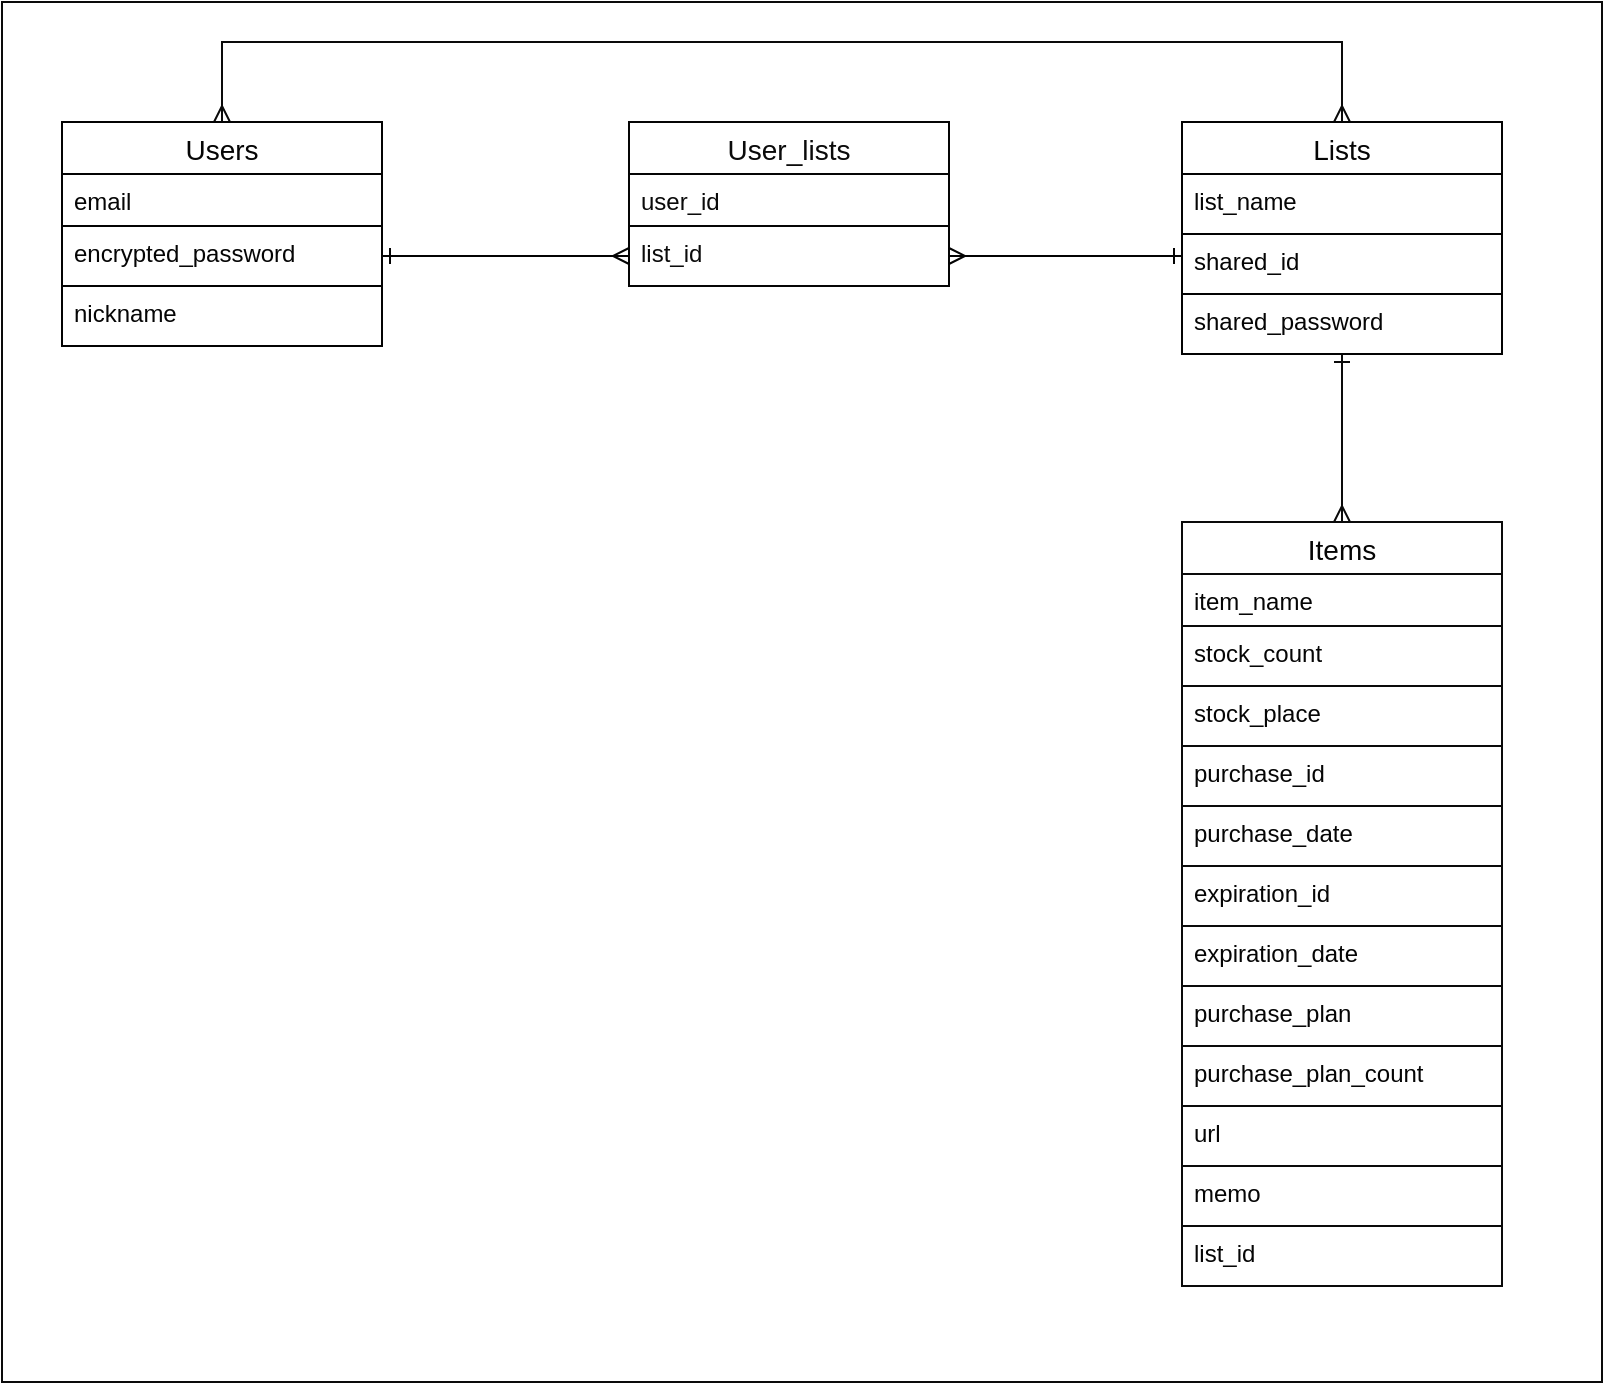 <mxfile>
    <diagram id="NBD6CDwffZ3AMFMjsEvR" name="ページ1">
        <mxGraphModel dx="766" dy="1836" grid="1" gridSize="10" guides="1" tooltips="1" connect="1" arrows="1" fold="1" page="1" pageScale="1" pageWidth="827" pageHeight="1169" background="#ffffff" math="0" shadow="0">
            <root>
                <mxCell id="0"/>
                <mxCell id="1" parent="0"/>
                <mxCell id="40" value="" style="rounded=0;whiteSpace=wrap;html=1;labelBackgroundColor=none;strokeColor=#0A0A0A;fontColor=#050505;fillColor=#FFFFFF;" vertex="1" parent="1">
                    <mxGeometry x="20" y="-10" width="800" height="690" as="geometry"/>
                </mxCell>
                <mxCell id="17" style="edgeStyle=orthogonalEdgeStyle;html=1;exitX=0.5;exitY=0;exitDx=0;exitDy=0;entryX=0.5;entryY=0;entryDx=0;entryDy=0;startArrow=ERmany;startFill=0;endArrow=ERmany;endFill=0;rounded=0;strokeColor=#0A0A0A;" parent="1" source="2" target="6" edge="1">
                    <mxGeometry relative="1" as="geometry">
                        <Array as="points">
                            <mxPoint x="180" y="10"/>
                            <mxPoint x="530" y="10"/>
                        </Array>
                    </mxGeometry>
                </mxCell>
                <mxCell id="2" value="Users" style="swimlane;fontStyle=0;childLayout=stackLayout;horizontal=1;startSize=26;horizontalStack=0;resizeParent=1;resizeParentMax=0;resizeLast=0;collapsible=1;marginBottom=0;align=center;fontSize=14;fillColor=#FFFFFF;strokeColor=#030303;fontColor=#050505;" parent="1" vertex="1">
                    <mxGeometry x="50" y="50" width="160" height="112" as="geometry"/>
                </mxCell>
                <mxCell id="4" value="email" style="text;strokeColor=#030303;fillColor=#FFFFFF;spacingLeft=4;spacingRight=4;overflow=hidden;rotatable=0;points=[[0,0.5],[1,0.5]];portConstraint=eastwest;fontSize=12;fontColor=#050505;" parent="2" vertex="1">
                    <mxGeometry y="26" width="160" height="26" as="geometry"/>
                </mxCell>
                <mxCell id="5" value="encrypted_password" style="text;strokeColor=#030303;fillColor=#FFFFFF;spacingLeft=4;spacingRight=4;overflow=hidden;rotatable=0;points=[[0,0.5],[1,0.5]];portConstraint=eastwest;fontSize=12;fontColor=#050505;" parent="2" vertex="1">
                    <mxGeometry y="52" width="160" height="30" as="geometry"/>
                </mxCell>
                <mxCell id="3" value="nickname" style="text;strokeColor=#030303;fillColor=#FFFFFF;spacingLeft=4;spacingRight=4;overflow=hidden;rotatable=0;points=[[0,0.5],[1,0.5]];portConstraint=eastwest;fontSize=12;fontColor=#050505;" parent="2" vertex="1">
                    <mxGeometry y="82" width="160" height="30" as="geometry"/>
                </mxCell>
                <mxCell id="26" style="rounded=0;html=1;entryX=0.5;entryY=0;entryDx=0;entryDy=0;startArrow=ERone;startFill=0;endArrow=ERmany;endFill=0;strokeColor=#0A0A0A;fontColor=#050505;labelBackgroundColor=none;" parent="1" source="38" target="12" edge="1">
                    <mxGeometry relative="1" as="geometry">
                        <mxPoint x="690" y="170" as="sourcePoint"/>
                    </mxGeometry>
                </mxCell>
                <mxCell id="6" value="Lists" style="swimlane;fontStyle=0;childLayout=stackLayout;horizontal=1;startSize=26;horizontalStack=0;resizeParent=1;resizeParentMax=0;resizeLast=0;collapsible=1;marginBottom=0;align=center;fontSize=14;strokeColor=#030303;fontColor=#050505;labelBackgroundColor=none;fillColor=#FFFFFF;" parent="1" vertex="1">
                    <mxGeometry x="610" y="50" width="160" height="86" as="geometry"/>
                </mxCell>
                <mxCell id="8" value="list_name" style="text;strokeColor=#030303;fillColor=#FFFFFF;spacingLeft=4;spacingRight=4;overflow=hidden;rotatable=0;points=[[0,0.5],[1,0.5]];portConstraint=eastwest;fontSize=12;fontColor=#050505;labelBackgroundColor=none;" parent="6" vertex="1">
                    <mxGeometry y="26" width="160" height="30" as="geometry"/>
                </mxCell>
                <mxCell id="9" value="shared_id" style="text;strokeColor=#030303;fillColor=#FFFFFF;spacingLeft=4;spacingRight=4;overflow=hidden;rotatable=0;points=[[0,0.5],[1,0.5]];portConstraint=eastwest;fontSize=12;fontColor=#050505;labelBackgroundColor=none;" parent="6" vertex="1">
                    <mxGeometry y="56" width="160" height="30" as="geometry"/>
                </mxCell>
                <mxCell id="12" value="Items" style="swimlane;fontStyle=0;childLayout=stackLayout;horizontal=1;startSize=26;horizontalStack=0;resizeParent=1;resizeParentMax=0;resizeLast=0;collapsible=1;marginBottom=0;align=center;fontSize=14;strokeColor=#0A0A0A;fontColor=#050505;labelBackgroundColor=none;fillColor=#FFFFFF;" parent="1" vertex="1">
                    <mxGeometry x="610" y="250" width="160" height="112" as="geometry"/>
                </mxCell>
                <mxCell id="13" value="item_name" style="text;strokeColor=#0A0A0A;fillColor=#FFFFFF;spacingLeft=4;spacingRight=4;overflow=hidden;rotatable=0;points=[[0,0.5],[1,0.5]];portConstraint=eastwest;fontSize=12;fontColor=#050505;labelBackgroundColor=none;" parent="12" vertex="1">
                    <mxGeometry y="26" width="160" height="26" as="geometry"/>
                </mxCell>
                <mxCell id="14" value="stock_count" style="text;strokeColor=#0A0A0A;fillColor=#FFFFFF;spacingLeft=4;spacingRight=4;overflow=hidden;rotatable=0;points=[[0,0.5],[1,0.5]];portConstraint=eastwest;fontSize=12;fontColor=#050505;labelBackgroundColor=none;" parent="12" vertex="1">
                    <mxGeometry y="52" width="160" height="30" as="geometry"/>
                </mxCell>
                <mxCell id="15" value="stock_place" style="text;strokeColor=#0A0A0A;fillColor=#FFFFFF;spacingLeft=4;spacingRight=4;overflow=hidden;rotatable=0;points=[[0,0.5],[1,0.5]];portConstraint=eastwest;fontSize=12;fontColor=#050505;labelBackgroundColor=none;" parent="12" vertex="1">
                    <mxGeometry y="82" width="160" height="30" as="geometry"/>
                </mxCell>
                <mxCell id="19" value="User_lists" style="swimlane;fontStyle=0;childLayout=stackLayout;horizontal=1;startSize=26;horizontalStack=0;resizeParent=1;resizeParentMax=0;resizeLast=0;collapsible=1;marginBottom=0;align=center;fontSize=14;strokeColor=#050505;fillColor=#FFFFFF;fontColor=#0A0A0A;" parent="1" vertex="1">
                    <mxGeometry x="333.5" y="50" width="160" height="82" as="geometry"/>
                </mxCell>
                <mxCell id="20" value="user_id" style="text;strokeColor=#050505;fillColor=#FFFFFF;spacingLeft=4;spacingRight=4;overflow=hidden;rotatable=0;points=[[0,0.5],[1,0.5]];portConstraint=eastwest;fontSize=12;fontColor=#0A0A0A;" parent="19" vertex="1">
                    <mxGeometry y="26" width="160" height="26" as="geometry"/>
                </mxCell>
                <mxCell id="21" value="list_id" style="text;strokeColor=#050505;fillColor=#FFFFFF;spacingLeft=4;spacingRight=4;overflow=hidden;rotatable=0;points=[[0,0.5],[1,0.5]];portConstraint=eastwest;fontSize=12;fontColor=#0A0A0A;" parent="19" vertex="1">
                    <mxGeometry y="52" width="160" height="30" as="geometry"/>
                </mxCell>
                <mxCell id="23" style="edgeStyle=orthogonalEdgeStyle;rounded=0;html=1;exitX=1;exitY=0.5;exitDx=0;exitDy=0;entryX=0;entryY=0.5;entryDx=0;entryDy=0;startArrow=ERone;startFill=0;endArrow=ERmany;endFill=0;fontColor=#050505;strokeColor=#030303;" parent="1" source="5" target="21" edge="1">
                    <mxGeometry relative="1" as="geometry"/>
                </mxCell>
                <mxCell id="24" style="rounded=0;html=1;entryX=1;entryY=0.5;entryDx=0;entryDy=0;startArrow=ERone;startFill=0;endArrow=ERmany;endFill=0;strokeColor=#030303;fontColor=#050505;labelBackgroundColor=none;" parent="1" target="21" edge="1">
                    <mxGeometry relative="1" as="geometry">
                        <mxPoint x="610" y="117" as="sourcePoint"/>
                        <mxPoint x="343.5" y="127" as="targetPoint"/>
                    </mxGeometry>
                </mxCell>
                <mxCell id="27" value="purchase_date" style="text;strokeColor=#0A0A0A;fillColor=#FFFFFF;spacingLeft=4;spacingRight=4;overflow=hidden;rotatable=0;points=[[0,0.5],[1,0.5]];portConstraint=eastwest;fontSize=12;fontColor=#050505;labelBackgroundColor=none;" parent="1" vertex="1">
                    <mxGeometry x="610" y="392" width="160" height="30" as="geometry"/>
                </mxCell>
                <mxCell id="28" value="expiration_id" style="text;strokeColor=#0A0A0A;fillColor=#FFFFFF;spacingLeft=4;spacingRight=4;overflow=hidden;rotatable=0;points=[[0,0.5],[1,0.5]];portConstraint=eastwest;fontSize=12;fontColor=#050505;labelBackgroundColor=none;" parent="1" vertex="1">
                    <mxGeometry x="610" y="422" width="160" height="30" as="geometry"/>
                </mxCell>
                <mxCell id="29" value="purchase_plan" style="text;strokeColor=#0A0A0A;fillColor=#FFFFFF;spacingLeft=4;spacingRight=4;overflow=hidden;rotatable=0;points=[[0,0.5],[1,0.5]];portConstraint=eastwest;fontSize=12;fontColor=#050505;labelBackgroundColor=none;" parent="1" vertex="1">
                    <mxGeometry x="610" y="482" width="160" height="30" as="geometry"/>
                </mxCell>
                <mxCell id="30" value="purchase_plan_count" style="text;strokeColor=#0A0A0A;fillColor=#FFFFFF;spacingLeft=4;spacingRight=4;overflow=hidden;rotatable=0;points=[[0,0.5],[1,0.5]];portConstraint=eastwest;fontSize=12;fontColor=#050505;labelBackgroundColor=none;" parent="1" vertex="1">
                    <mxGeometry x="610" y="512" width="160" height="30" as="geometry"/>
                </mxCell>
                <mxCell id="31" value="url" style="text;strokeColor=#0A0A0A;fillColor=#FFFFFF;spacingLeft=4;spacingRight=4;overflow=hidden;rotatable=0;points=[[0,0.5],[1,0.5]];portConstraint=eastwest;fontSize=12;fontColor=#050505;labelBackgroundColor=none;" parent="1" vertex="1">
                    <mxGeometry x="610" y="542" width="160" height="30" as="geometry"/>
                </mxCell>
                <mxCell id="32" value="memo" style="text;strokeColor=#0A0A0A;fillColor=#FFFFFF;spacingLeft=4;spacingRight=4;overflow=hidden;rotatable=0;points=[[0,0.5],[1,0.5]];portConstraint=eastwest;fontSize=12;fontColor=#050505;labelBackgroundColor=none;" parent="1" vertex="1">
                    <mxGeometry x="610" y="572" width="160" height="30" as="geometry"/>
                </mxCell>
                <mxCell id="34" value="expiration_date" style="text;strokeColor=#0A0A0A;fillColor=#FFFFFF;spacingLeft=4;spacingRight=4;overflow=hidden;rotatable=0;points=[[0,0.5],[1,0.5]];portConstraint=eastwest;fontSize=12;fontColor=#050505;labelBackgroundColor=none;" parent="1" vertex="1">
                    <mxGeometry x="610" y="452" width="160" height="30" as="geometry"/>
                </mxCell>
                <mxCell id="35" value="list_id" style="text;strokeColor=#0A0A0A;fillColor=#FFFFFF;spacingLeft=4;spacingRight=4;overflow=hidden;rotatable=0;points=[[0,0.5],[1,0.5]];portConstraint=eastwest;fontSize=12;fontColor=#050505;labelBackgroundColor=none;" parent="1" vertex="1">
                    <mxGeometry x="610" y="602" width="160" height="30" as="geometry"/>
                </mxCell>
                <mxCell id="37" value="purchase_id" style="text;strokeColor=#0A0A0A;fillColor=#FFFFFF;spacingLeft=4;spacingRight=4;overflow=hidden;rotatable=0;points=[[0,0.5],[1,0.5]];portConstraint=eastwest;fontSize=12;fontColor=#050505;labelBackgroundColor=none;" parent="1" vertex="1">
                    <mxGeometry x="610" y="362" width="160" height="30" as="geometry"/>
                </mxCell>
                <mxCell id="38" value="shared_password" style="text;strokeColor=#030303;fillColor=#FFFFFF;spacingLeft=4;spacingRight=4;overflow=hidden;rotatable=0;points=[[0,0.5],[1,0.5]];portConstraint=eastwest;fontSize=12;fontColor=#050505;labelBackgroundColor=none;" parent="1" vertex="1">
                    <mxGeometry x="610" y="136" width="160" height="30" as="geometry"/>
                </mxCell>
            </root>
        </mxGraphModel>
    </diagram>
</mxfile>
